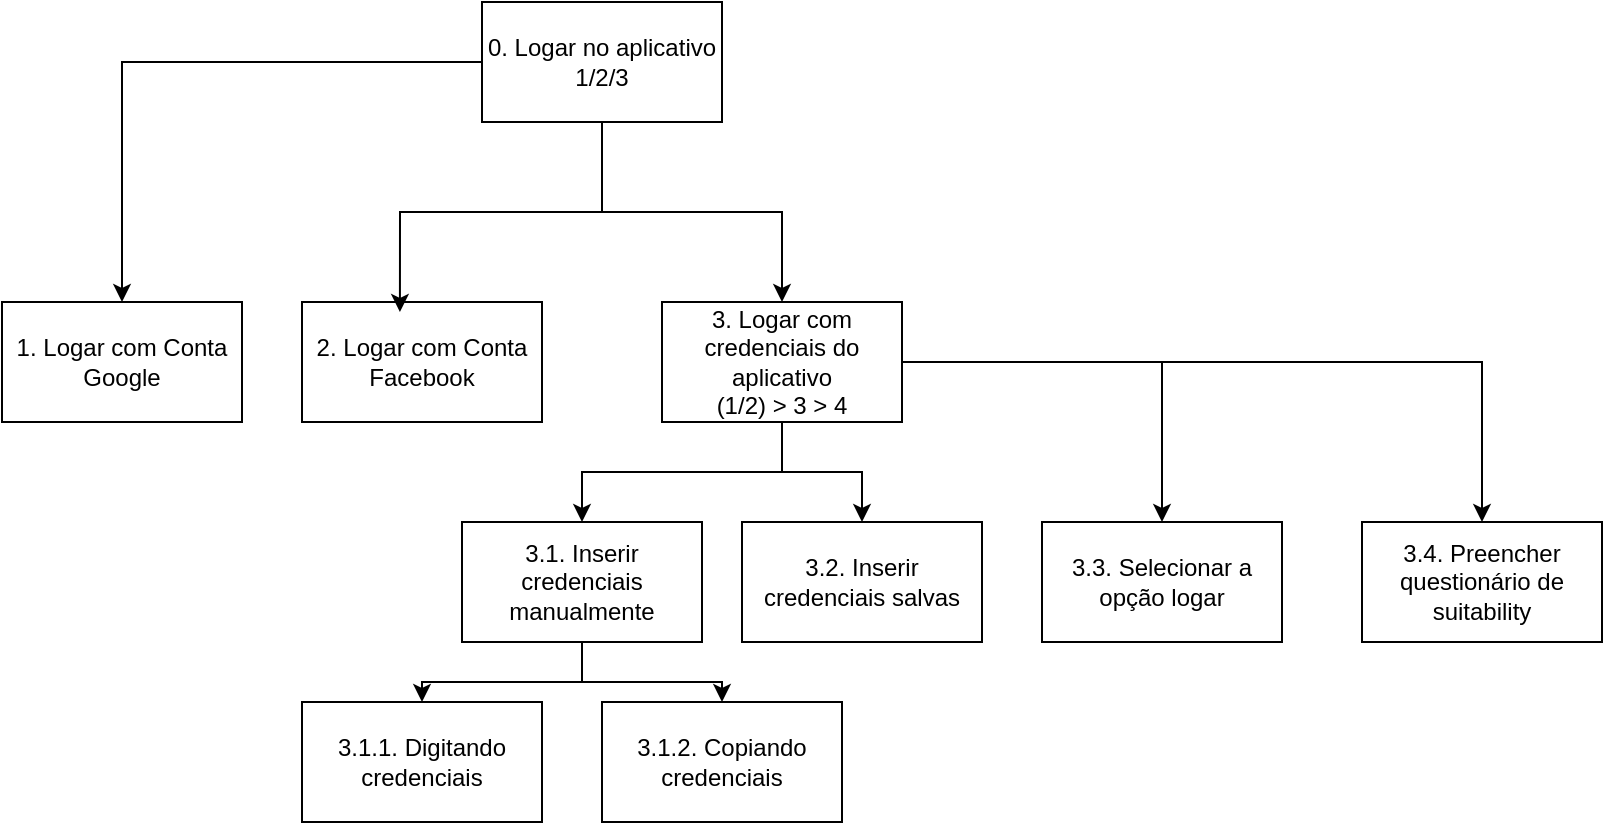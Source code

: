 <mxfile version="28.2.5">
  <diagram name="Página-1" id="xxAkVHqs6dMpyhd3gO2s">
    <mxGraphModel dx="1426" dy="777" grid="1" gridSize="10" guides="1" tooltips="1" connect="1" arrows="1" fold="1" page="1" pageScale="1" pageWidth="827" pageHeight="1169" math="0" shadow="0">
      <root>
        <mxCell id="0" />
        <mxCell id="1" parent="0" />
        <mxCell id="hDrj16FsPjoxDh1ZAu---5" style="edgeStyle=orthogonalEdgeStyle;rounded=0;orthogonalLoop=1;jettySize=auto;html=1;entryX=0.5;entryY=0;entryDx=0;entryDy=0;" edge="1" parent="1" source="hDrj16FsPjoxDh1ZAu---1" target="hDrj16FsPjoxDh1ZAu---2">
          <mxGeometry relative="1" as="geometry" />
        </mxCell>
        <mxCell id="hDrj16FsPjoxDh1ZAu---7" style="edgeStyle=orthogonalEdgeStyle;rounded=0;orthogonalLoop=1;jettySize=auto;html=1;entryX=0.5;entryY=0;entryDx=0;entryDy=0;" edge="1" parent="1" source="hDrj16FsPjoxDh1ZAu---1" target="hDrj16FsPjoxDh1ZAu---4">
          <mxGeometry relative="1" as="geometry" />
        </mxCell>
        <mxCell id="hDrj16FsPjoxDh1ZAu---1" value="0. Logar no aplicativo&lt;div&gt;1/2/3&lt;/div&gt;" style="rounded=0;whiteSpace=wrap;html=1;" vertex="1" parent="1">
          <mxGeometry x="254" y="20" width="120" height="60" as="geometry" />
        </mxCell>
        <mxCell id="hDrj16FsPjoxDh1ZAu---2" value="1. Logar com Conta Google" style="rounded=0;whiteSpace=wrap;html=1;" vertex="1" parent="1">
          <mxGeometry x="14" y="170" width="120" height="60" as="geometry" />
        </mxCell>
        <mxCell id="hDrj16FsPjoxDh1ZAu---3" value="2. Logar com Conta Facebook" style="rounded=0;whiteSpace=wrap;html=1;" vertex="1" parent="1">
          <mxGeometry x="164" y="170" width="120" height="60" as="geometry" />
        </mxCell>
        <mxCell id="hDrj16FsPjoxDh1ZAu---12" style="edgeStyle=orthogonalEdgeStyle;rounded=0;orthogonalLoop=1;jettySize=auto;html=1;entryX=0.5;entryY=0;entryDx=0;entryDy=0;" edge="1" parent="1" source="hDrj16FsPjoxDh1ZAu---4" target="hDrj16FsPjoxDh1ZAu---9">
          <mxGeometry relative="1" as="geometry" />
        </mxCell>
        <mxCell id="hDrj16FsPjoxDh1ZAu---13" style="edgeStyle=orthogonalEdgeStyle;rounded=0;orthogonalLoop=1;jettySize=auto;html=1;" edge="1" parent="1" source="hDrj16FsPjoxDh1ZAu---4" target="hDrj16FsPjoxDh1ZAu---10">
          <mxGeometry relative="1" as="geometry" />
        </mxCell>
        <mxCell id="hDrj16FsPjoxDh1ZAu---14" style="edgeStyle=orthogonalEdgeStyle;rounded=0;orthogonalLoop=1;jettySize=auto;html=1;entryX=0.5;entryY=0;entryDx=0;entryDy=0;" edge="1" parent="1" source="hDrj16FsPjoxDh1ZAu---4" target="hDrj16FsPjoxDh1ZAu---11">
          <mxGeometry relative="1" as="geometry">
            <Array as="points">
              <mxPoint x="594" y="200" />
            </Array>
          </mxGeometry>
        </mxCell>
        <mxCell id="hDrj16FsPjoxDh1ZAu---19" style="edgeStyle=orthogonalEdgeStyle;rounded=0;orthogonalLoop=1;jettySize=auto;html=1;entryX=0.5;entryY=0;entryDx=0;entryDy=0;" edge="1" parent="1" source="hDrj16FsPjoxDh1ZAu---4" target="hDrj16FsPjoxDh1ZAu---15">
          <mxGeometry relative="1" as="geometry" />
        </mxCell>
        <mxCell id="hDrj16FsPjoxDh1ZAu---4" value="3. Logar com credenciais do aplicativo&lt;div&gt;(1/2) &amp;gt; 3 &amp;gt; 4&lt;/div&gt;" style="rounded=0;whiteSpace=wrap;html=1;" vertex="1" parent="1">
          <mxGeometry x="344" y="170" width="120" height="60" as="geometry" />
        </mxCell>
        <mxCell id="hDrj16FsPjoxDh1ZAu---6" style="edgeStyle=orthogonalEdgeStyle;rounded=0;orthogonalLoop=1;jettySize=auto;html=1;entryX=0.408;entryY=0.083;entryDx=0;entryDy=0;entryPerimeter=0;" edge="1" parent="1" source="hDrj16FsPjoxDh1ZAu---1" target="hDrj16FsPjoxDh1ZAu---3">
          <mxGeometry relative="1" as="geometry" />
        </mxCell>
        <mxCell id="hDrj16FsPjoxDh1ZAu---17" style="edgeStyle=orthogonalEdgeStyle;rounded=0;orthogonalLoop=1;jettySize=auto;html=1;entryX=0.5;entryY=0;entryDx=0;entryDy=0;" edge="1" parent="1" source="hDrj16FsPjoxDh1ZAu---9" target="hDrj16FsPjoxDh1ZAu---16">
          <mxGeometry relative="1" as="geometry" />
        </mxCell>
        <mxCell id="hDrj16FsPjoxDh1ZAu---20" style="edgeStyle=orthogonalEdgeStyle;rounded=0;orthogonalLoop=1;jettySize=auto;html=1;entryX=0.5;entryY=0;entryDx=0;entryDy=0;" edge="1" parent="1" source="hDrj16FsPjoxDh1ZAu---9" target="hDrj16FsPjoxDh1ZAu---18">
          <mxGeometry relative="1" as="geometry" />
        </mxCell>
        <mxCell id="hDrj16FsPjoxDh1ZAu---9" value="3.1. Inserir credenciais manualmente" style="rounded=0;whiteSpace=wrap;html=1;" vertex="1" parent="1">
          <mxGeometry x="244" y="280" width="120" height="60" as="geometry" />
        </mxCell>
        <mxCell id="hDrj16FsPjoxDh1ZAu---10" value="3.2. Inserir credenciais salvas" style="rounded=0;whiteSpace=wrap;html=1;" vertex="1" parent="1">
          <mxGeometry x="384" y="280" width="120" height="60" as="geometry" />
        </mxCell>
        <mxCell id="hDrj16FsPjoxDh1ZAu---11" value="3.3. Selecionar a opção logar" style="rounded=0;whiteSpace=wrap;html=1;" vertex="1" parent="1">
          <mxGeometry x="534" y="280" width="120" height="60" as="geometry" />
        </mxCell>
        <mxCell id="hDrj16FsPjoxDh1ZAu---15" value="3.4. Preencher questionário de suitability" style="rounded=0;whiteSpace=wrap;html=1;" vertex="1" parent="1">
          <mxGeometry x="694" y="280" width="120" height="60" as="geometry" />
        </mxCell>
        <mxCell id="hDrj16FsPjoxDh1ZAu---16" value="3.1.1. Digitando credenciais" style="rounded=0;whiteSpace=wrap;html=1;" vertex="1" parent="1">
          <mxGeometry x="164" y="370" width="120" height="60" as="geometry" />
        </mxCell>
        <mxCell id="hDrj16FsPjoxDh1ZAu---18" value="3.1.2. Copiando credenciais" style="rounded=0;whiteSpace=wrap;html=1;" vertex="1" parent="1">
          <mxGeometry x="314" y="370" width="120" height="60" as="geometry" />
        </mxCell>
      </root>
    </mxGraphModel>
  </diagram>
</mxfile>
